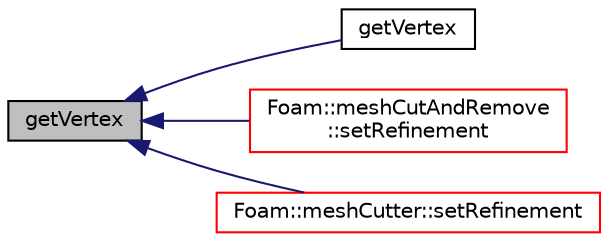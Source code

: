 digraph "getVertex"
{
  bgcolor="transparent";
  edge [fontname="Helvetica",fontsize="10",labelfontname="Helvetica",labelfontsize="10"];
  node [fontname="Helvetica",fontsize="10",shape=record];
  rankdir="LR";
  Node1 [label="getVertex",height=0.2,width=0.4,color="black", fillcolor="grey75", style="filled", fontcolor="black"];
  Node1 -> Node2 [dir="back",color="midnightblue",fontsize="10",style="solid",fontname="Helvetica"];
  Node2 [label="getVertex",height=0.2,width=0.4,color="black",URL="$a00622.html#a46b07a0fc4d93c61670068d2228fa0c8"];
  Node1 -> Node3 [dir="back",color="midnightblue",fontsize="10",style="solid",fontname="Helvetica"];
  Node3 [label="Foam::meshCutAndRemove\l::setRefinement",height=0.2,width=0.4,color="red",URL="$a01464.html#a5b289474e53287a9460c322f12434dec",tooltip="Do actual cutting with cut description. Inserts mesh changes. "];
  Node1 -> Node4 [dir="back",color="midnightblue",fontsize="10",style="solid",fontname="Helvetica"];
  Node4 [label="Foam::meshCutter::setRefinement",height=0.2,width=0.4,color="red",URL="$a01465.html#ad6964ecaeb84631835d8a4e51bf706bb",tooltip="Do actual cutting with cut description. Inserts mesh changes. "];
}
